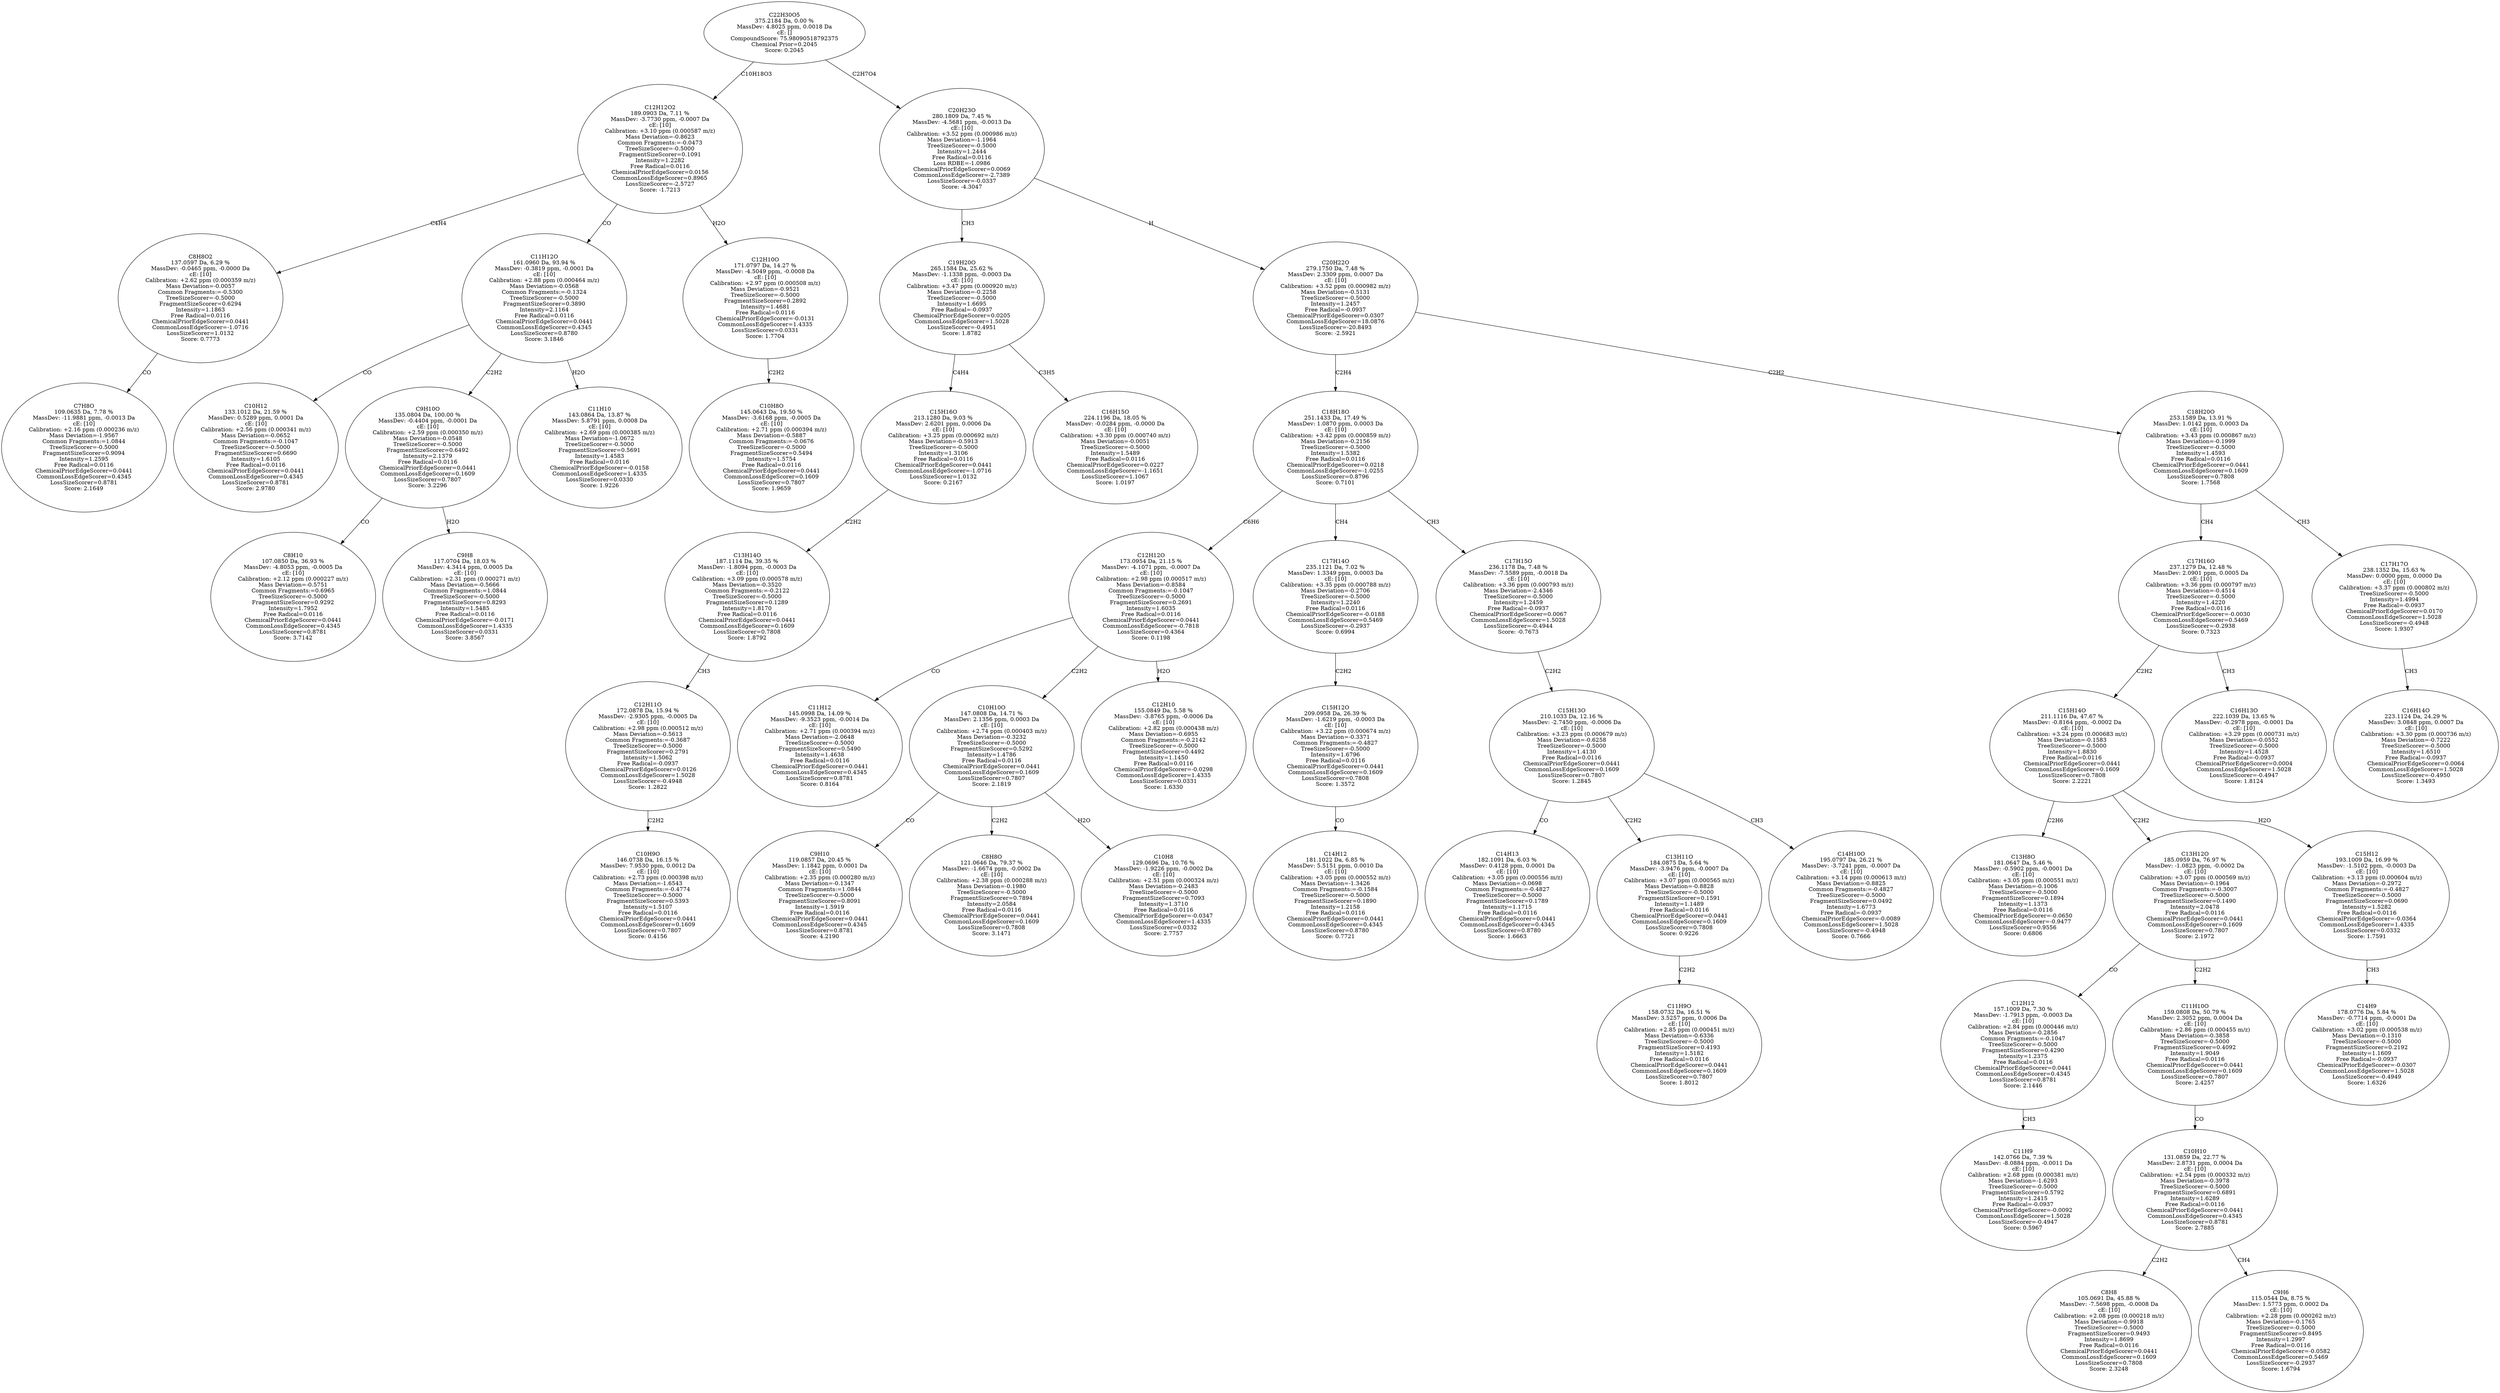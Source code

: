 strict digraph {
v1 [label="C7H8O\n109.0635 Da, 7.78 %\nMassDev: -11.9881 ppm, -0.0013 Da\ncE: [10]\nCalibration: +2.16 ppm (0.000236 m/z)\nMass Deviation=-1.9567\nCommon Fragments:=1.0844\nTreeSizeScorer=-0.5000\nFragmentSizeScorer=0.9094\nIntensity=1.2595\nFree Radical=0.0116\nChemicalPriorEdgeScorer=0.0441\nCommonLossEdgeScorer=0.4345\nLossSizeScorer=0.8781\nScore: 2.1649"];
v2 [label="C8H8O2\n137.0597 Da, 6.29 %\nMassDev: -0.0465 ppm, -0.0000 Da\ncE: [10]\nCalibration: +2.62 ppm (0.000359 m/z)\nMass Deviation=-0.0057\nCommon Fragments:=-0.5300\nTreeSizeScorer=-0.5000\nFragmentSizeScorer=0.6294\nIntensity=1.1863\nFree Radical=0.0116\nChemicalPriorEdgeScorer=0.0441\nCommonLossEdgeScorer=-1.0716\nLossSizeScorer=1.0132\nScore: 0.7773"];
v3 [label="C10H12\n133.1012 Da, 21.59 %\nMassDev: 0.5289 ppm, 0.0001 Da\ncE: [10]\nCalibration: +2.56 ppm (0.000341 m/z)\nMass Deviation=-0.0652\nCommon Fragments:=-0.1047\nTreeSizeScorer=-0.5000\nFragmentSizeScorer=0.6690\nIntensity=1.6105\nFree Radical=0.0116\nChemicalPriorEdgeScorer=0.0441\nCommonLossEdgeScorer=0.4345\nLossSizeScorer=0.8781\nScore: 2.9780"];
v4 [label="C8H10\n107.0850 Da, 36.93 %\nMassDev: -4.8053 ppm, -0.0005 Da\ncE: [10]\nCalibration: +2.12 ppm (0.000227 m/z)\nMass Deviation=-0.5751\nCommon Fragments:=0.6965\nTreeSizeScorer=-0.5000\nFragmentSizeScorer=0.9292\nIntensity=1.7952\nFree Radical=0.0116\nChemicalPriorEdgeScorer=0.0441\nCommonLossEdgeScorer=0.4345\nLossSizeScorer=0.8781\nScore: 3.7142"];
v5 [label="C9H8\n117.0704 Da, 18.03 %\nMassDev: 4.3414 ppm, 0.0005 Da\ncE: [10]\nCalibration: +2.31 ppm (0.000271 m/z)\nMass Deviation=-0.5666\nCommon Fragments:=1.0844\nTreeSizeScorer=-0.5000\nFragmentSizeScorer=0.8293\nIntensity=1.5485\nFree Radical=0.0116\nChemicalPriorEdgeScorer=-0.0171\nCommonLossEdgeScorer=1.4335\nLossSizeScorer=0.0331\nScore: 3.8567"];
v6 [label="C9H10O\n135.0804 Da, 100.00 %\nMassDev: -0.4404 ppm, -0.0001 Da\ncE: [10]\nCalibration: +2.59 ppm (0.000350 m/z)\nMass Deviation=-0.0548\nTreeSizeScorer=-0.5000\nFragmentSizeScorer=0.6492\nIntensity=2.1379\nFree Radical=0.0116\nChemicalPriorEdgeScorer=0.0441\nCommonLossEdgeScorer=0.1609\nLossSizeScorer=0.7807\nScore: 3.2296"];
v7 [label="C11H10\n143.0864 Da, 13.87 %\nMassDev: 5.8791 ppm, 0.0008 Da\ncE: [10]\nCalibration: +2.69 ppm (0.000385 m/z)\nMass Deviation=-1.0672\nTreeSizeScorer=-0.5000\nFragmentSizeScorer=0.5691\nIntensity=1.4583\nFree Radical=0.0116\nChemicalPriorEdgeScorer=-0.0158\nCommonLossEdgeScorer=1.4335\nLossSizeScorer=0.0330\nScore: 1.9226"];
v8 [label="C11H12O\n161.0960 Da, 93.94 %\nMassDev: -0.3819 ppm, -0.0001 Da\ncE: [10]\nCalibration: +2.88 ppm (0.000464 m/z)\nMass Deviation=-0.0568\nCommon Fragments:=-0.1324\nTreeSizeScorer=-0.5000\nFragmentSizeScorer=0.3890\nIntensity=2.1164\nFree Radical=0.0116\nChemicalPriorEdgeScorer=0.0441\nCommonLossEdgeScorer=0.4345\nLossSizeScorer=0.8780\nScore: 3.1846"];
v9 [label="C10H8O\n145.0643 Da, 19.50 %\nMassDev: -3.6168 ppm, -0.0005 Da\ncE: [10]\nCalibration: +2.71 ppm (0.000394 m/z)\nMass Deviation=-0.5887\nCommon Fragments:=-0.0676\nTreeSizeScorer=-0.5000\nFragmentSizeScorer=0.5494\nIntensity=1.5754\nFree Radical=0.0116\nChemicalPriorEdgeScorer=0.0441\nCommonLossEdgeScorer=0.1609\nLossSizeScorer=0.7807\nScore: 1.9659"];
v10 [label="C12H10O\n171.0797 Da, 14.27 %\nMassDev: -4.5049 ppm, -0.0008 Da\ncE: [10]\nCalibration: +2.97 ppm (0.000508 m/z)\nMass Deviation=-0.9521\nTreeSizeScorer=-0.5000\nFragmentSizeScorer=0.2892\nIntensity=1.4681\nFree Radical=0.0116\nChemicalPriorEdgeScorer=-0.0131\nCommonLossEdgeScorer=1.4335\nLossSizeScorer=0.0331\nScore: 1.7704"];
v11 [label="C12H12O2\n189.0903 Da, 7.11 %\nMassDev: -3.7730 ppm, -0.0007 Da\ncE: [10]\nCalibration: +3.10 ppm (0.000587 m/z)\nMass Deviation=-0.8623\nCommon Fragments:=-0.0473\nTreeSizeScorer=-0.5000\nFragmentSizeScorer=0.1091\nIntensity=1.2282\nFree Radical=0.0116\nChemicalPriorEdgeScorer=0.0156\nCommonLossEdgeScorer=0.8965\nLossSizeScorer=-2.5727\nScore: -1.7213"];
v12 [label="C10H9O\n146.0738 Da, 16.15 %\nMassDev: 7.9530 ppm, 0.0012 Da\ncE: [10]\nCalibration: +2.73 ppm (0.000398 m/z)\nMass Deviation=-1.6543\nCommon Fragments:=-0.4774\nTreeSizeScorer=-0.5000\nFragmentSizeScorer=0.5393\nIntensity=1.5107\nFree Radical=0.0116\nChemicalPriorEdgeScorer=0.0441\nCommonLossEdgeScorer=0.1609\nLossSizeScorer=0.7807\nScore: 0.4156"];
v13 [label="C12H11O\n172.0878 Da, 15.94 %\nMassDev: -2.9305 ppm, -0.0005 Da\ncE: [10]\nCalibration: +2.98 ppm (0.000512 m/z)\nMass Deviation=-0.5613\nCommon Fragments:=-0.3687\nTreeSizeScorer=-0.5000\nFragmentSizeScorer=0.2791\nIntensity=1.5062\nFree Radical=-0.0937\nChemicalPriorEdgeScorer=0.0126\nCommonLossEdgeScorer=1.5028\nLossSizeScorer=-0.4948\nScore: 1.2822"];
v14 [label="C13H14O\n187.1114 Da, 39.35 %\nMassDev: -1.8094 ppm, -0.0003 Da\ncE: [10]\nCalibration: +3.09 ppm (0.000578 m/z)\nMass Deviation=-0.3520\nCommon Fragments:=-0.2122\nTreeSizeScorer=-0.5000\nFragmentSizeScorer=0.1289\nIntensity=1.8170\nFree Radical=0.0116\nChemicalPriorEdgeScorer=0.0441\nCommonLossEdgeScorer=0.1609\nLossSizeScorer=0.7808\nScore: 1.8792"];
v15 [label="C15H16O\n213.1280 Da, 9.03 %\nMassDev: 2.6201 ppm, 0.0006 Da\ncE: [10]\nCalibration: +3.25 ppm (0.000692 m/z)\nMass Deviation=-0.5913\nTreeSizeScorer=-0.5000\nIntensity=1.3106\nFree Radical=0.0116\nChemicalPriorEdgeScorer=0.0441\nCommonLossEdgeScorer=-1.0716\nLossSizeScorer=1.0132\nScore: 0.2167"];
v16 [label="C16H15O\n224.1196 Da, 18.05 %\nMassDev: -0.0284 ppm, -0.0000 Da\ncE: [10]\nCalibration: +3.30 ppm (0.000740 m/z)\nMass Deviation=-0.0051\nTreeSizeScorer=-0.5000\nIntensity=1.5489\nFree Radical=0.0116\nChemicalPriorEdgeScorer=0.0227\nCommonLossEdgeScorer=-1.1651\nLossSizeScorer=1.1067\nScore: 1.0197"];
v17 [label="C19H20O\n265.1584 Da, 25.62 %\nMassDev: -1.1338 ppm, -0.0003 Da\ncE: [10]\nCalibration: +3.47 ppm (0.000920 m/z)\nMass Deviation=-0.2258\nTreeSizeScorer=-0.5000\nIntensity=1.6695\nFree Radical=-0.0937\nChemicalPriorEdgeScorer=0.0205\nCommonLossEdgeScorer=1.5028\nLossSizeScorer=-0.4951\nScore: 1.8782"];
v18 [label="C11H12\n145.0998 Da, 14.09 %\nMassDev: -9.3523 ppm, -0.0014 Da\ncE: [10]\nCalibration: +2.71 ppm (0.000394 m/z)\nMass Deviation=-2.0648\nTreeSizeScorer=-0.5000\nFragmentSizeScorer=0.5490\nIntensity=1.4638\nFree Radical=0.0116\nChemicalPriorEdgeScorer=0.0441\nCommonLossEdgeScorer=0.4345\nLossSizeScorer=0.8781\nScore: 0.8164"];
v19 [label="C9H10\n119.0857 Da, 20.45 %\nMassDev: 1.1842 ppm, 0.0001 Da\ncE: [10]\nCalibration: +2.35 ppm (0.000280 m/z)\nMass Deviation=-0.1347\nCommon Fragments:=1.0844\nTreeSizeScorer=-0.5000\nFragmentSizeScorer=0.8091\nIntensity=1.5919\nFree Radical=0.0116\nChemicalPriorEdgeScorer=0.0441\nCommonLossEdgeScorer=0.4345\nLossSizeScorer=0.8781\nScore: 4.2190"];
v20 [label="C8H8O\n121.0646 Da, 79.37 %\nMassDev: -1.6674 ppm, -0.0002 Da\ncE: [10]\nCalibration: +2.38 ppm (0.000288 m/z)\nMass Deviation=-0.1980\nTreeSizeScorer=-0.5000\nFragmentSizeScorer=0.7894\nIntensity=2.0584\nFree Radical=0.0116\nChemicalPriorEdgeScorer=0.0441\nCommonLossEdgeScorer=0.1609\nLossSizeScorer=0.7808\nScore: 3.1471"];
v21 [label="C10H8\n129.0696 Da, 10.76 %\nMassDev: -1.9226 ppm, -0.0002 Da\ncE: [10]\nCalibration: +2.51 ppm (0.000324 m/z)\nMass Deviation=-0.2483\nTreeSizeScorer=-0.5000\nFragmentSizeScorer=0.7093\nIntensity=1.3710\nFree Radical=0.0116\nChemicalPriorEdgeScorer=-0.0347\nCommonLossEdgeScorer=1.4335\nLossSizeScorer=0.0332\nScore: 2.7757"];
v22 [label="C10H10O\n147.0808 Da, 14.71 %\nMassDev: 2.1356 ppm, 0.0003 Da\ncE: [10]\nCalibration: +2.74 ppm (0.000403 m/z)\nMass Deviation=-0.3232\nTreeSizeScorer=-0.5000\nFragmentSizeScorer=0.5292\nIntensity=1.4786\nFree Radical=0.0116\nChemicalPriorEdgeScorer=0.0441\nCommonLossEdgeScorer=0.1609\nLossSizeScorer=0.7807\nScore: 2.1819"];
v23 [label="C12H10\n155.0849 Da, 5.58 %\nMassDev: -3.8765 ppm, -0.0006 Da\ncE: [10]\nCalibration: +2.82 ppm (0.000438 m/z)\nMass Deviation=-0.6955\nCommon Fragments:=-0.2142\nTreeSizeScorer=-0.5000\nFragmentSizeScorer=0.4492\nIntensity=1.1450\nFree Radical=0.0116\nChemicalPriorEdgeScorer=-0.0298\nCommonLossEdgeScorer=1.4335\nLossSizeScorer=0.0331\nScore: 1.6330"];
v24 [label="C12H12O\n173.0954 Da, 21.15 %\nMassDev: -4.1071 ppm, -0.0007 Da\ncE: [10]\nCalibration: +2.98 ppm (0.000517 m/z)\nMass Deviation=-0.8584\nCommon Fragments:=-0.1047\nTreeSizeScorer=-0.5000\nFragmentSizeScorer=0.2691\nIntensity=1.6035\nFree Radical=0.0116\nChemicalPriorEdgeScorer=0.0441\nCommonLossEdgeScorer=-0.7818\nLossSizeScorer=0.4364\nScore: 0.1198"];
v25 [label="C14H12\n181.1022 Da, 6.85 %\nMassDev: 5.5151 ppm, 0.0010 Da\ncE: [10]\nCalibration: +3.05 ppm (0.000552 m/z)\nMass Deviation=-1.3426\nCommon Fragments:=-0.1584\nTreeSizeScorer=-0.5000\nFragmentSizeScorer=0.1890\nIntensity=1.2158\nFree Radical=0.0116\nChemicalPriorEdgeScorer=0.0441\nCommonLossEdgeScorer=0.4345\nLossSizeScorer=0.8780\nScore: 0.7721"];
v26 [label="C15H12O\n209.0958 Da, 26.39 %\nMassDev: -1.6219 ppm, -0.0003 Da\ncE: [10]\nCalibration: +3.22 ppm (0.000674 m/z)\nMass Deviation=-0.3371\nCommon Fragments:=-0.4827\nTreeSizeScorer=-0.5000\nIntensity=1.6796\nFree Radical=0.0116\nChemicalPriorEdgeScorer=0.0441\nCommonLossEdgeScorer=0.1609\nLossSizeScorer=0.7808\nScore: 1.3572"];
v27 [label="C17H14O\n235.1121 Da, 7.02 %\nMassDev: 1.3349 ppm, 0.0003 Da\ncE: [10]\nCalibration: +3.35 ppm (0.000788 m/z)\nMass Deviation=-0.2706\nTreeSizeScorer=-0.5000\nIntensity=1.2240\nFree Radical=0.0116\nChemicalPriorEdgeScorer=-0.0188\nCommonLossEdgeScorer=0.5469\nLossSizeScorer=-0.2937\nScore: 0.6994"];
v28 [label="C14H13\n182.1091 Da, 6.03 %\nMassDev: 0.4128 ppm, 0.0001 Da\ncE: [10]\nCalibration: +3.05 ppm (0.000556 m/z)\nMass Deviation=-0.0698\nCommon Fragments:=-0.4827\nTreeSizeScorer=-0.5000\nFragmentSizeScorer=0.1789\nIntensity=1.1715\nFree Radical=0.0116\nChemicalPriorEdgeScorer=0.0441\nCommonLossEdgeScorer=0.4345\nLossSizeScorer=0.8780\nScore: 1.6663"];
v29 [label="C11H9O\n158.0732 Da, 16.51 %\nMassDev: 3.5257 ppm, 0.0006 Da\ncE: [10]\nCalibration: +2.85 ppm (0.000451 m/z)\nMass Deviation=-0.6336\nTreeSizeScorer=-0.5000\nFragmentSizeScorer=0.4193\nIntensity=1.5182\nFree Radical=0.0116\nChemicalPriorEdgeScorer=0.0441\nCommonLossEdgeScorer=0.1609\nLossSizeScorer=0.7807\nScore: 1.8012"];
v30 [label="C13H11O\n184.0875 Da, 5.64 %\nMassDev: -3.9476 ppm, -0.0007 Da\ncE: [10]\nCalibration: +3.07 ppm (0.000565 m/z)\nMass Deviation=-0.8828\nTreeSizeScorer=-0.5000\nFragmentSizeScorer=0.1591\nIntensity=1.1489\nFree Radical=0.0116\nChemicalPriorEdgeScorer=0.0441\nCommonLossEdgeScorer=0.1609\nLossSizeScorer=0.7808\nScore: 0.9226"];
v31 [label="C14H10O\n195.0797 Da, 26.21 %\nMassDev: -3.7241 ppm, -0.0007 Da\ncE: [10]\nCalibration: +3.14 ppm (0.000613 m/z)\nMass Deviation=-0.8825\nCommon Fragments:=-0.4827\nTreeSizeScorer=-0.5000\nFragmentSizeScorer=0.0492\nIntensity=1.6773\nFree Radical=-0.0937\nChemicalPriorEdgeScorer=-0.0089\nCommonLossEdgeScorer=1.5028\nLossSizeScorer=-0.4948\nScore: 0.7666"];
v32 [label="C15H13O\n210.1033 Da, 12.16 %\nMassDev: -2.7450 ppm, -0.0006 Da\ncE: [10]\nCalibration: +3.23 ppm (0.000679 m/z)\nMass Deviation=-0.6258\nTreeSizeScorer=-0.5000\nIntensity=1.4130\nFree Radical=0.0116\nChemicalPriorEdgeScorer=0.0441\nCommonLossEdgeScorer=0.1609\nLossSizeScorer=0.7807\nScore: 1.2845"];
v33 [label="C17H15O\n236.1178 Da, 7.48 %\nMassDev: -7.5589 ppm, -0.0018 Da\ncE: [10]\nCalibration: +3.36 ppm (0.000793 m/z)\nMass Deviation=-2.4346\nTreeSizeScorer=-0.5000\nIntensity=1.2459\nFree Radical=-0.0937\nChemicalPriorEdgeScorer=0.0067\nCommonLossEdgeScorer=1.5028\nLossSizeScorer=-0.4944\nScore: -0.7673"];
v34 [label="C18H18O\n251.1433 Da, 17.49 %\nMassDev: 1.0870 ppm, 0.0003 Da\ncE: [10]\nCalibration: +3.42 ppm (0.000859 m/z)\nMass Deviation=-0.2156\nTreeSizeScorer=-0.5000\nIntensity=1.5382\nFree Radical=0.0116\nChemicalPriorEdgeScorer=0.0218\nCommonLossEdgeScorer=-1.0255\nLossSizeScorer=0.8796\nScore: 0.7101"];
v35 [label="C13H8O\n181.0647 Da, 5.46 %\nMassDev: -0.5902 ppm, -0.0001 Da\ncE: [10]\nCalibration: +3.05 ppm (0.000551 m/z)\nMass Deviation=-0.1006\nTreeSizeScorer=-0.5000\nFragmentSizeScorer=0.1894\nIntensity=1.1373\nFree Radical=0.0116\nChemicalPriorEdgeScorer=-0.0650\nCommonLossEdgeScorer=-0.9477\nLossSizeScorer=0.9556\nScore: 0.6806"];
v36 [label="C11H9\n142.0766 Da, 7.39 %\nMassDev: -8.0884 ppm, -0.0011 Da\ncE: [10]\nCalibration: +2.68 ppm (0.000381 m/z)\nMass Deviation=-1.6293\nTreeSizeScorer=-0.5000\nFragmentSizeScorer=0.5792\nIntensity=1.2415\nFree Radical=-0.0937\nChemicalPriorEdgeScorer=-0.0092\nCommonLossEdgeScorer=1.5028\nLossSizeScorer=-0.4947\nScore: 0.5967"];
v37 [label="C12H12\n157.1009 Da, 7.30 %\nMassDev: -1.7913 ppm, -0.0003 Da\ncE: [10]\nCalibration: +2.84 ppm (0.000446 m/z)\nMass Deviation=-0.2856\nCommon Fragments:=-0.1047\nTreeSizeScorer=-0.5000\nFragmentSizeScorer=0.4290\nIntensity=1.2375\nFree Radical=0.0116\nChemicalPriorEdgeScorer=0.0441\nCommonLossEdgeScorer=0.4345\nLossSizeScorer=0.8781\nScore: 2.1446"];
v38 [label="C8H8\n105.0691 Da, 45.88 %\nMassDev: -7.5698 ppm, -0.0008 Da\ncE: [10]\nCalibration: +2.08 ppm (0.000218 m/z)\nMass Deviation=-0.9918\nTreeSizeScorer=-0.5000\nFragmentSizeScorer=0.9493\nIntensity=1.8699\nFree Radical=0.0116\nChemicalPriorEdgeScorer=0.0441\nCommonLossEdgeScorer=0.1609\nLossSizeScorer=0.7808\nScore: 2.3248"];
v39 [label="C9H6\n115.0544 Da, 8.75 %\nMassDev: 1.5773 ppm, 0.0002 Da\ncE: [10]\nCalibration: +2.28 ppm (0.000262 m/z)\nMass Deviation=-0.1765\nTreeSizeScorer=-0.5000\nFragmentSizeScorer=0.8495\nIntensity=1.2997\nFree Radical=0.0116\nChemicalPriorEdgeScorer=-0.0582\nCommonLossEdgeScorer=0.5469\nLossSizeScorer=-0.2937\nScore: 1.6794"];
v40 [label="C10H10\n131.0859 Da, 22.77 %\nMassDev: 2.8731 ppm, 0.0004 Da\ncE: [10]\nCalibration: +2.54 ppm (0.000332 m/z)\nMass Deviation=-0.3978\nTreeSizeScorer=-0.5000\nFragmentSizeScorer=0.6891\nIntensity=1.6289\nFree Radical=0.0116\nChemicalPriorEdgeScorer=0.0441\nCommonLossEdgeScorer=0.4345\nLossSizeScorer=0.8781\nScore: 2.7885"];
v41 [label="C11H10O\n159.0808 Da, 50.79 %\nMassDev: 2.3052 ppm, 0.0004 Da\ncE: [10]\nCalibration: +2.86 ppm (0.000455 m/z)\nMass Deviation=-0.3858\nTreeSizeScorer=-0.5000\nFragmentSizeScorer=0.4092\nIntensity=1.9049\nFree Radical=0.0116\nChemicalPriorEdgeScorer=0.0441\nCommonLossEdgeScorer=0.1609\nLossSizeScorer=0.7807\nScore: 2.4257"];
v42 [label="C13H12O\n185.0959 Da, 76.97 %\nMassDev: -1.0823 ppm, -0.0002 Da\ncE: [10]\nCalibration: +3.07 ppm (0.000569 m/z)\nMass Deviation=-0.1964\nCommon Fragments:=-0.3007\nTreeSizeScorer=-0.5000\nFragmentSizeScorer=0.1490\nIntensity=2.0478\nFree Radical=0.0116\nChemicalPriorEdgeScorer=0.0441\nCommonLossEdgeScorer=0.1609\nLossSizeScorer=0.7807\nScore: 2.1972"];
v43 [label="C14H9\n178.0776 Da, 5.84 %\nMassDev: -0.7714 ppm, -0.0001 Da\ncE: [10]\nCalibration: +3.02 ppm (0.000538 m/z)\nMass Deviation=-0.1310\nTreeSizeScorer=-0.5000\nFragmentSizeScorer=0.2192\nIntensity=1.1609\nFree Radical=-0.0937\nChemicalPriorEdgeScorer=-0.0307\nCommonLossEdgeScorer=1.5028\nLossSizeScorer=-0.4949\nScore: 1.6326"];
v44 [label="C15H12\n193.1009 Da, 16.99 %\nMassDev: -1.5102 ppm, -0.0003 Da\ncE: [10]\nCalibration: +3.13 ppm (0.000604 m/z)\nMass Deviation=-0.2972\nCommon Fragments:=-0.4827\nTreeSizeScorer=-0.5000\nFragmentSizeScorer=0.0690\nIntensity=1.5282\nFree Radical=0.0116\nChemicalPriorEdgeScorer=-0.0364\nCommonLossEdgeScorer=1.4335\nLossSizeScorer=0.0332\nScore: 1.7591"];
v45 [label="C15H14O\n211.1116 Da, 47.67 %\nMassDev: -0.8164 ppm, -0.0002 Da\ncE: [10]\nCalibration: +3.24 ppm (0.000683 m/z)\nMass Deviation=-0.1583\nTreeSizeScorer=-0.5000\nIntensity=1.8830\nFree Radical=0.0116\nChemicalPriorEdgeScorer=0.0441\nCommonLossEdgeScorer=0.1609\nLossSizeScorer=0.7808\nScore: 2.2221"];
v46 [label="C16H13O\n222.1039 Da, 13.65 %\nMassDev: -0.2978 ppm, -0.0001 Da\ncE: [10]\nCalibration: +3.29 ppm (0.000731 m/z)\nMass Deviation=-0.0552\nTreeSizeScorer=-0.5000\nIntensity=1.4528\nFree Radical=-0.0937\nChemicalPriorEdgeScorer=0.0004\nCommonLossEdgeScorer=1.5028\nLossSizeScorer=-0.4947\nScore: 1.8124"];
v47 [label="C17H16O\n237.1279 Da, 12.48 %\nMassDev: 2.0901 ppm, 0.0005 Da\ncE: [10]\nCalibration: +3.36 ppm (0.000797 m/z)\nMass Deviation=-0.4514\nTreeSizeScorer=-0.5000\nIntensity=1.4220\nFree Radical=0.0116\nChemicalPriorEdgeScorer=-0.0030\nCommonLossEdgeScorer=0.5469\nLossSizeScorer=-0.2938\nScore: 0.7323"];
v48 [label="C16H14O\n223.1124 Da, 24.29 %\nMassDev: 3.0848 ppm, 0.0007 Da\ncE: [10]\nCalibration: +3.30 ppm (0.000736 m/z)\nMass Deviation=-0.7222\nTreeSizeScorer=-0.5000\nIntensity=1.6510\nFree Radical=-0.0937\nChemicalPriorEdgeScorer=0.0064\nCommonLossEdgeScorer=1.5028\nLossSizeScorer=-0.4950\nScore: 1.3493"];
v49 [label="C17H17O\n238.1352 Da, 15.63 %\nMassDev: 0.0000 ppm, 0.0000 Da\ncE: [10]\nCalibration: +3.37 ppm (0.000802 m/z)\nTreeSizeScorer=-0.5000\nIntensity=1.4994\nFree Radical=-0.0937\nChemicalPriorEdgeScorer=0.0170\nCommonLossEdgeScorer=1.5028\nLossSizeScorer=-0.4948\nScore: 1.9307"];
v50 [label="C18H20O\n253.1589 Da, 13.91 %\nMassDev: 1.0142 ppm, 0.0003 Da\ncE: [10]\nCalibration: +3.43 ppm (0.000867 m/z)\nMass Deviation=-0.1999\nTreeSizeScorer=-0.5000\nIntensity=1.4593\nFree Radical=0.0116\nChemicalPriorEdgeScorer=0.0441\nCommonLossEdgeScorer=0.1609\nLossSizeScorer=0.7808\nScore: 1.7568"];
v51 [label="C20H22O\n279.1750 Da, 7.48 %\nMassDev: 2.3309 ppm, 0.0007 Da\ncE: [10]\nCalibration: +3.52 ppm (0.000982 m/z)\nMass Deviation=-0.5131\nTreeSizeScorer=-0.5000\nIntensity=1.2457\nFree Radical=-0.0937\nChemicalPriorEdgeScorer=0.0307\nCommonLossEdgeScorer=18.0876\nLossSizeScorer=-20.8493\nScore: -2.5921"];
v52 [label="C20H23O\n280.1809 Da, 7.45 %\nMassDev: -4.5681 ppm, -0.0013 Da\ncE: [10]\nCalibration: +3.52 ppm (0.000986 m/z)\nMass Deviation=-1.1964\nTreeSizeScorer=-0.5000\nIntensity=1.2444\nFree Radical=0.0116\nLoss RDBE=-1.0986\nChemicalPriorEdgeScorer=0.0069\nCommonLossEdgeScorer=-2.7389\nLossSizeScorer=-0.0337\nScore: -4.3047"];
v53 [label="C22H30O5\n375.2184 Da, 0.00 %\nMassDev: 4.8025 ppm, 0.0018 Da\ncE: []\nCompoundScore: 75.98090518792375\nChemical Prior=0.2045\nScore: 0.2045"];
v2 -> v1 [label="CO"];
v11 -> v2 [label="C4H4"];
v8 -> v3 [label="CO"];
v6 -> v4 [label="CO"];
v6 -> v5 [label="H2O"];
v8 -> v6 [label="C2H2"];
v8 -> v7 [label="H2O"];
v11 -> v8 [label="CO"];
v10 -> v9 [label="C2H2"];
v11 -> v10 [label="H2O"];
v53 -> v11 [label="C10H18O3"];
v13 -> v12 [label="C2H2"];
v14 -> v13 [label="CH3"];
v15 -> v14 [label="C2H2"];
v17 -> v15 [label="C4H4"];
v17 -> v16 [label="C3H5"];
v52 -> v17 [label="CH3"];
v24 -> v18 [label="CO"];
v22 -> v19 [label="CO"];
v22 -> v20 [label="C2H2"];
v22 -> v21 [label="H2O"];
v24 -> v22 [label="C2H2"];
v24 -> v23 [label="H2O"];
v34 -> v24 [label="C6H6"];
v26 -> v25 [label="CO"];
v27 -> v26 [label="C2H2"];
v34 -> v27 [label="CH4"];
v32 -> v28 [label="CO"];
v30 -> v29 [label="C2H2"];
v32 -> v30 [label="C2H2"];
v32 -> v31 [label="CH3"];
v33 -> v32 [label="C2H2"];
v34 -> v33 [label="CH3"];
v51 -> v34 [label="C2H4"];
v45 -> v35 [label="C2H6"];
v37 -> v36 [label="CH3"];
v42 -> v37 [label="CO"];
v40 -> v38 [label="C2H2"];
v40 -> v39 [label="CH4"];
v41 -> v40 [label="CO"];
v42 -> v41 [label="C2H2"];
v45 -> v42 [label="C2H2"];
v44 -> v43 [label="CH3"];
v45 -> v44 [label="H2O"];
v47 -> v45 [label="C2H2"];
v47 -> v46 [label="CH3"];
v50 -> v47 [label="CH4"];
v49 -> v48 [label="CH3"];
v50 -> v49 [label="CH3"];
v51 -> v50 [label="C2H2"];
v52 -> v51 [label="H"];
v53 -> v52 [label="C2H7O4"];
}